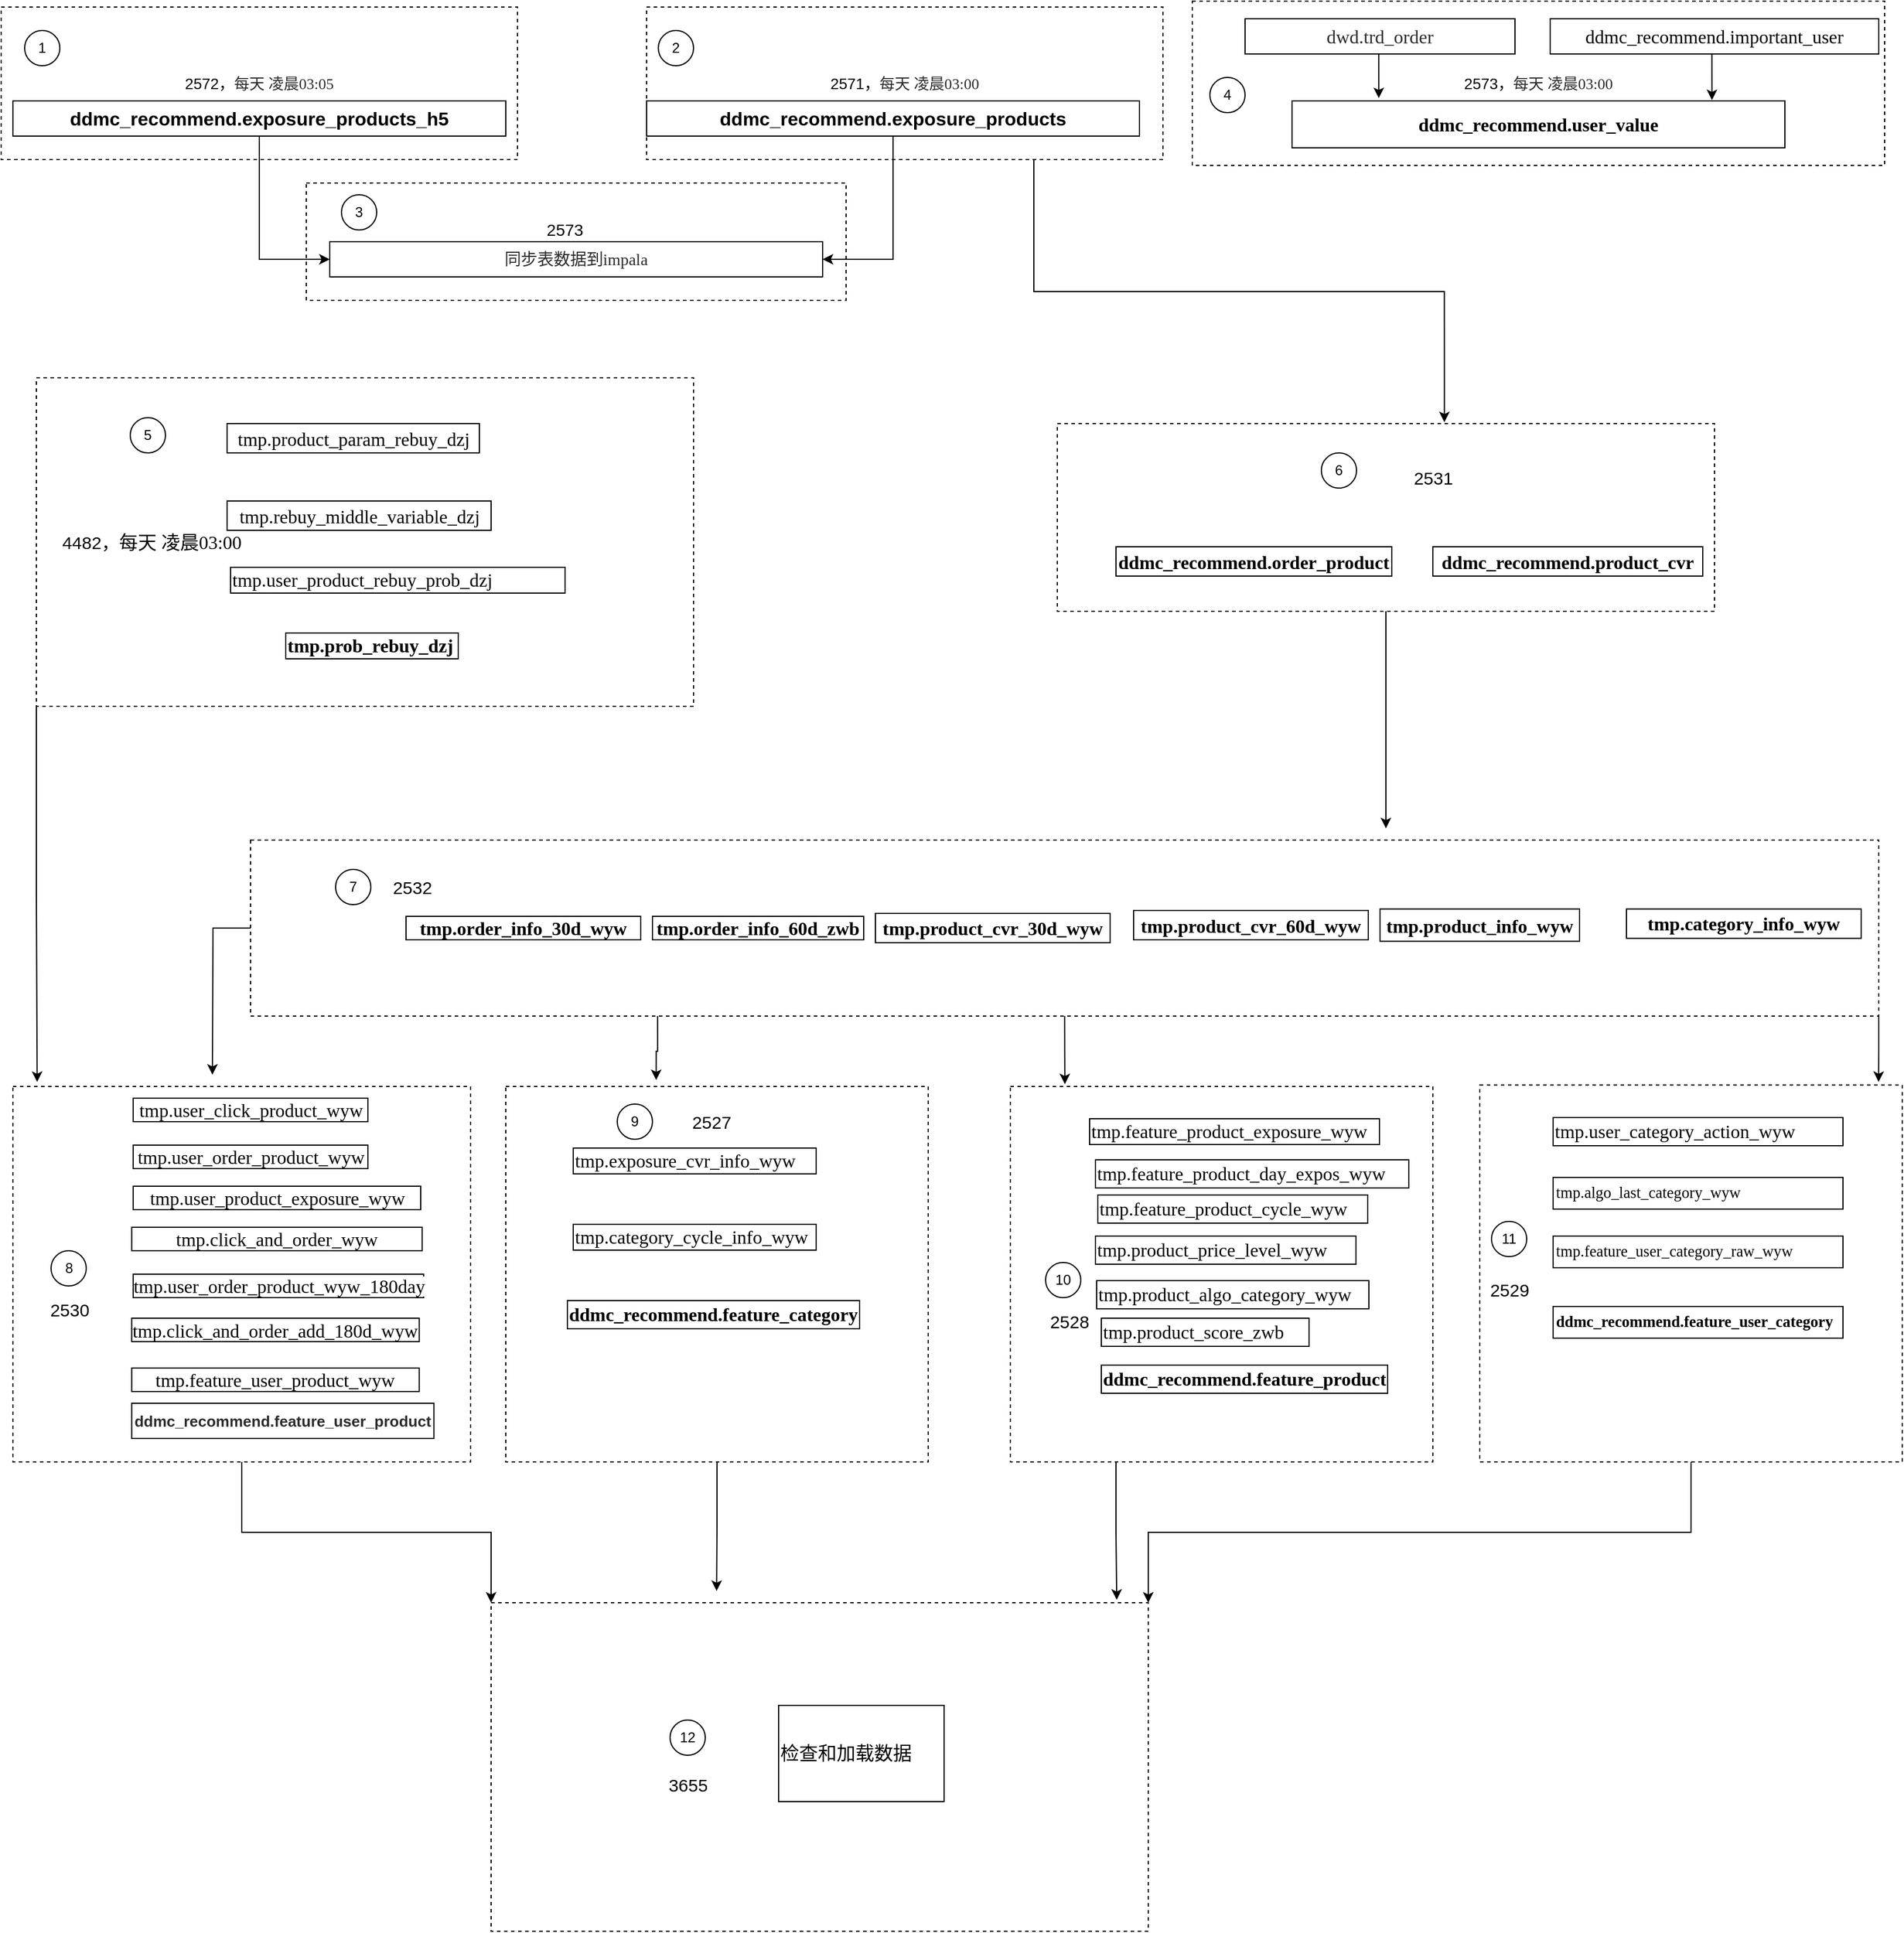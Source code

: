 <mxfile version="14.7.4" type="github">
  <diagram name="Page-1" id="b5b7bab2-c9e2-2cf4-8b2a-24fd1a2a6d21">
    <mxGraphModel dx="3393" dy="3132" grid="1" gridSize="10" guides="1" tooltips="1" connect="1" arrows="1" fold="1" page="1" pageScale="1" pageWidth="827" pageHeight="1169" background="none" math="0" shadow="0">
      <root>
        <mxCell id="0" />
        <mxCell id="1" parent="0" />
        <mxCell id="2WE1GlY1AKFLDNiEvPUj-16" style="edgeStyle=orthogonalEdgeStyle;rounded=0;orthogonalLoop=1;jettySize=auto;html=1;entryX=0;entryY=0.5;entryDx=0;entryDy=0;" edge="1" parent="1" source="2WE1GlY1AKFLDNiEvPUj-6" target="2WE1GlY1AKFLDNiEvPUj-9">
          <mxGeometry relative="1" as="geometry" />
        </mxCell>
        <mxCell id="2WE1GlY1AKFLDNiEvPUj-6" value="&lt;span style=&quot;text-align: left&quot;&gt;&lt;span style=&quot;font-size: 16px&quot;&gt;ddmc_recommend.exposure_products_h5&lt;/span&gt;&lt;br&gt;&lt;/span&gt;" style="rounded=0;whiteSpace=wrap;html=1;fontStyle=1" vertex="1" parent="1">
          <mxGeometry x="20" y="-715" width="420" height="30" as="geometry" />
        </mxCell>
        <mxCell id="2WE1GlY1AKFLDNiEvPUj-18" style="edgeStyle=orthogonalEdgeStyle;rounded=0;orthogonalLoop=1;jettySize=auto;html=1;entryX=1;entryY=0.5;entryDx=0;entryDy=0;" edge="1" parent="1" source="2WE1GlY1AKFLDNiEvPUj-8" target="2WE1GlY1AKFLDNiEvPUj-9">
          <mxGeometry relative="1" as="geometry" />
        </mxCell>
        <mxCell id="2WE1GlY1AKFLDNiEvPUj-8" value="&lt;span style=&quot;text-align: left&quot;&gt;&lt;span style=&quot;font-size: 16px&quot;&gt;ddmc_recommend.exposure_products&lt;/span&gt;&lt;br&gt;&lt;/span&gt;" style="rounded=0;whiteSpace=wrap;html=1;fontStyle=1" vertex="1" parent="1">
          <mxGeometry x="560" y="-715" width="420" height="30" as="geometry" />
        </mxCell>
        <mxCell id="2WE1GlY1AKFLDNiEvPUj-9" value="&lt;div style=&quot;text-align: center ; font-size: 14px&quot;&gt;&lt;span style=&quot;color: rgb(43 , 43 , 43) ; font-family: &amp;#34;times new roman&amp;#34; ; text-align: left ; background-color: rgb(255 , 255 , 255)&quot;&gt;同步表数据&lt;/span&gt;&lt;span style=&quot;color: rgb(43 , 43 , 43) ; font-family: &amp;#34;times new roman&amp;#34; ; text-align: left ; background-color: rgb(255 , 255 , 255)&quot;&gt;到impala&lt;/span&gt;&lt;br&gt;&lt;/div&gt;" style="rounded=0;whiteSpace=wrap;html=1;" vertex="1" parent="1">
          <mxGeometry x="290" y="-595" width="420" height="30" as="geometry" />
        </mxCell>
        <mxCell id="2WE1GlY1AKFLDNiEvPUj-19" value="&lt;span style=&quot;font-family: &amp;quot;times new roman&amp;quot; ; font-size: 16px ; text-align: left ; background-color: rgb(255 , 255 , 255)&quot;&gt;ddmc_recommend.user_value&lt;/span&gt;&lt;span style=&quot;text-align: left&quot;&gt;&lt;br&gt;&lt;/span&gt;" style="rounded=0;whiteSpace=wrap;html=1;fontStyle=1" vertex="1" parent="1">
          <mxGeometry x="1110" y="-715" width="420" height="40" as="geometry" />
        </mxCell>
        <mxCell id="2WE1GlY1AKFLDNiEvPUj-23" style="edgeStyle=orthogonalEdgeStyle;rounded=0;orthogonalLoop=1;jettySize=auto;html=1;exitX=0.5;exitY=1;exitDx=0;exitDy=0;entryX=0.852;entryY=-0.017;entryDx=0;entryDy=0;entryPerimeter=0;" edge="1" parent="1" source="2WE1GlY1AKFLDNiEvPUj-20" target="2WE1GlY1AKFLDNiEvPUj-19">
          <mxGeometry relative="1" as="geometry" />
        </mxCell>
        <mxCell id="2WE1GlY1AKFLDNiEvPUj-20" value="&lt;span style=&quot;font-family: &amp;#34;times new roman&amp;#34; ; font-size: 16px ; text-align: left ; background-color: rgb(255 , 255 , 255)&quot;&gt;ddmc_recommend.important_user&lt;/span&gt;&lt;span style=&quot;text-align: left&quot;&gt;&lt;br&gt;&lt;/span&gt;" style="rounded=0;whiteSpace=wrap;html=1;" vertex="1" parent="1">
          <mxGeometry x="1330" y="-785" width="280" height="30" as="geometry" />
        </mxCell>
        <mxCell id="2WE1GlY1AKFLDNiEvPUj-22" style="edgeStyle=orthogonalEdgeStyle;rounded=0;orthogonalLoop=1;jettySize=auto;html=1;exitX=0.5;exitY=1;exitDx=0;exitDy=0;entryX=0.176;entryY=-0.058;entryDx=0;entryDy=0;entryPerimeter=0;" edge="1" parent="1" source="2WE1GlY1AKFLDNiEvPUj-21" target="2WE1GlY1AKFLDNiEvPUj-19">
          <mxGeometry relative="1" as="geometry" />
        </mxCell>
        <mxCell id="2WE1GlY1AKFLDNiEvPUj-21" value="&lt;span style=&quot;color: rgb(43 , 43 , 43) ; font-family: &amp;#34;times new roman&amp;#34; ; font-size: 16px ; text-align: left ; background-color: rgb(255 , 255 , 255)&quot;&gt;dwd.trd_order&lt;/span&gt;&lt;span style=&quot;text-align: left&quot;&gt;&lt;br&gt;&lt;/span&gt;" style="rounded=0;whiteSpace=wrap;html=1;" vertex="1" parent="1">
          <mxGeometry x="1070" y="-785" width="230" height="30" as="geometry" />
        </mxCell>
        <mxCell id="2WE1GlY1AKFLDNiEvPUj-25" value="&lt;font style=&quot;font-size: 13px&quot;&gt;2573，&lt;span style=&quot;color: rgb(43 , 43 , 43) ; font-family: &amp;#34;times new roman&amp;#34; ; text-align: left ; background-color: rgb(255 , 255 , 255)&quot;&gt;每天&amp;nbsp;凌晨03:00&lt;/span&gt;&lt;/font&gt;" style="rounded=0;whiteSpace=wrap;html=1;fillColor=none;gradientColor=#ffffff;dashed=1;" vertex="1" parent="1">
          <mxGeometry x="1025" y="-800" width="590" height="140" as="geometry" />
        </mxCell>
        <mxCell id="2WE1GlY1AKFLDNiEvPUj-26" value="4" style="ellipse;whiteSpace=wrap;html=1;aspect=fixed;fillColor=none;gradientColor=#ffffff;" vertex="1" parent="1">
          <mxGeometry x="1040" y="-735" width="30" height="30" as="geometry" />
        </mxCell>
        <mxCell id="2WE1GlY1AKFLDNiEvPUj-27" value="&lt;font style=&quot;font-size: 13px&quot;&gt;2572，&lt;span style=&quot;color: rgb(43 , 43 , 43) ; font-family: &amp;#34;times new roman&amp;#34; ; text-align: left ; background-color: rgb(255 , 255 , 255)&quot;&gt;每天&amp;nbsp;凌晨03:05&lt;/span&gt;&lt;/font&gt;" style="rounded=0;whiteSpace=wrap;html=1;fillColor=none;gradientColor=#ffffff;dashed=1;" vertex="1" parent="1">
          <mxGeometry x="10" y="-795" width="440" height="130" as="geometry" />
        </mxCell>
        <mxCell id="2WE1GlY1AKFLDNiEvPUj-28" value="1" style="ellipse;whiteSpace=wrap;html=1;aspect=fixed;fillColor=none;gradientColor=#ffffff;" vertex="1" parent="1">
          <mxGeometry x="30" y="-775" width="30" height="30" as="geometry" />
        </mxCell>
        <mxCell id="2WE1GlY1AKFLDNiEvPUj-272" style="edgeStyle=orthogonalEdgeStyle;rounded=0;orthogonalLoop=1;jettySize=auto;html=1;exitX=0.75;exitY=1;exitDx=0;exitDy=0;entryX=0.589;entryY=-0.007;entryDx=0;entryDy=0;entryPerimeter=0;fontSize=13;fontColor=#FFFFFF;strokeWidth=1;" edge="1" parent="1" source="2WE1GlY1AKFLDNiEvPUj-30" target="2WE1GlY1AKFLDNiEvPUj-61">
          <mxGeometry relative="1" as="geometry" />
        </mxCell>
        <mxCell id="2WE1GlY1AKFLDNiEvPUj-30" value="&lt;font style=&quot;font-size: 13px&quot;&gt;2571，&lt;span style=&quot;color: rgb(43 , 43 , 43) ; font-family: &amp;#34;times new roman&amp;#34; ; text-align: left ; background-color: rgb(255 , 255 , 255)&quot;&gt;每天&amp;nbsp;凌晨03:00&lt;/span&gt;&lt;/font&gt;" style="rounded=0;whiteSpace=wrap;html=1;fillColor=none;gradientColor=#ffffff;dashed=1;" vertex="1" parent="1">
          <mxGeometry x="560" y="-795" width="440" height="130" as="geometry" />
        </mxCell>
        <mxCell id="2WE1GlY1AKFLDNiEvPUj-31" value="2" style="ellipse;whiteSpace=wrap;html=1;aspect=fixed;fillColor=none;gradientColor=#ffffff;" vertex="1" parent="1">
          <mxGeometry x="570" y="-775" width="30" height="30" as="geometry" />
        </mxCell>
        <mxCell id="2WE1GlY1AKFLDNiEvPUj-32" value="" style="rounded=0;whiteSpace=wrap;html=1;fillColor=none;gradientColor=#ffffff;dashed=1;" vertex="1" parent="1">
          <mxGeometry x="270" y="-645" width="460" height="100" as="geometry" />
        </mxCell>
        <mxCell id="2WE1GlY1AKFLDNiEvPUj-33" value="3" style="ellipse;whiteSpace=wrap;html=1;aspect=fixed;fillColor=none;gradientColor=#ffffff;" vertex="1" parent="1">
          <mxGeometry x="300" y="-635" width="30" height="30" as="geometry" />
        </mxCell>
        <mxCell id="2WE1GlY1AKFLDNiEvPUj-34" value="2573" style="text;html=1;align=center;verticalAlign=middle;resizable=0;points=[];autosize=1;strokeColor=none;strokeWidth=3;perimeterSpacing=2;fontSize=14;" vertex="1" parent="1">
          <mxGeometry x="465" y="-615" width="50" height="20" as="geometry" />
        </mxCell>
        <mxCell id="2WE1GlY1AKFLDNiEvPUj-38" value="&lt;span style=&quot;font-family: &amp;#34;times new roman&amp;#34; ; font-size: 16px ; text-align: left ; background-color: rgb(255 , 255 , 255)&quot;&gt;tmp.rebuy_middle_variable_dzj&lt;/span&gt;&lt;span style=&quot;text-align: left&quot;&gt;&lt;br&gt;&lt;/span&gt;" style="rounded=0;whiteSpace=wrap;html=1;" vertex="1" parent="1">
          <mxGeometry x="202.5" y="-374" width="225" height="25" as="geometry" />
        </mxCell>
        <mxCell id="2WE1GlY1AKFLDNiEvPUj-40" value="&lt;span style=&quot;font-family: &amp;#34;times new roman&amp;#34; ; font-size: 16px ; text-align: left ; background-color: rgb(255 , 255 , 255)&quot;&gt;tmp.product_param_rebuy_dzj&lt;/span&gt;&lt;span style=&quot;text-align: left&quot;&gt;&lt;br&gt;&lt;/span&gt;" style="rounded=0;whiteSpace=wrap;html=1;" vertex="1" parent="1">
          <mxGeometry x="202.5" y="-440" width="215" height="25" as="geometry" />
        </mxCell>
        <mxCell id="2WE1GlY1AKFLDNiEvPUj-42" value="5" style="ellipse;whiteSpace=wrap;html=1;aspect=fixed;fillColor=none;gradientColor=#ffffff;" vertex="1" parent="1">
          <mxGeometry x="120" y="-445" width="30" height="30" as="geometry" />
        </mxCell>
        <mxCell id="2WE1GlY1AKFLDNiEvPUj-49" value="&lt;meta charset=&quot;utf-8&quot;&gt;&lt;table style=&quot;border-collapse: collapse&quot;&gt;&lt;colgroup&gt;&lt;col width=&quot;285&quot; style=&quot;width: 285px&quot;&gt;&lt;/colgroup&gt;&lt;tbody&gt;&lt;tr style=&quot;height: 19px&quot;&gt;&lt;td style=&quot;font-size: 12pt ; font-family: &amp;quot;times new roman&amp;quot; ; border-left: 0.5pt solid #000000 ; border-top: 0.5pt solid #000000 ; border-right: 0.5pt solid #000000 ; border-bottom: 0.5pt solid #000000 ; text-align: left&quot;&gt;tmp.user_product_rebuy_prob_dzj&lt;/td&gt;&lt;/tr&gt;&lt;/tbody&gt;&lt;/table&gt;" style="text;whiteSpace=wrap;html=1;fontSize=14;" vertex="1" parent="1">
          <mxGeometry x="202.5" y="-325" width="310" height="40" as="geometry" />
        </mxCell>
        <mxCell id="2WE1GlY1AKFLDNiEvPUj-273" style="edgeStyle=orthogonalEdgeStyle;rounded=0;orthogonalLoop=1;jettySize=auto;html=1;fontSize=13;fontColor=#FFFFFF;strokeWidth=1;" edge="1" parent="1" source="2WE1GlY1AKFLDNiEvPUj-61">
          <mxGeometry relative="1" as="geometry">
            <mxPoint x="1190" y="-95" as="targetPoint" />
          </mxGeometry>
        </mxCell>
        <mxCell id="2WE1GlY1AKFLDNiEvPUj-61" value="" style="rounded=0;whiteSpace=wrap;html=1;fillColor=none;gradientColor=#ffffff;dashed=1;" vertex="1" parent="1">
          <mxGeometry x="910" y="-440" width="560" height="160" as="geometry" />
        </mxCell>
        <mxCell id="2WE1GlY1AKFLDNiEvPUj-62" value="6" style="ellipse;whiteSpace=wrap;html=1;aspect=fixed;fillColor=none;gradientColor=#ffffff;" vertex="1" parent="1">
          <mxGeometry x="1135" y="-415" width="30" height="30" as="geometry" />
        </mxCell>
        <mxCell id="2WE1GlY1AKFLDNiEvPUj-66" value="&lt;span style=&quot;font-family: &amp;quot;times new roman&amp;quot; ; font-size: 16px ; text-align: left ; background-color: rgb(255 , 255 , 255)&quot;&gt;ddmc_recommend.order_product&lt;/span&gt;&lt;span style=&quot;text-align: left&quot;&gt;&lt;br&gt;&lt;/span&gt;" style="rounded=0;whiteSpace=wrap;html=1;fontStyle=1" vertex="1" parent="1">
          <mxGeometry x="960" y="-335" width="235" height="25" as="geometry" />
        </mxCell>
        <mxCell id="2WE1GlY1AKFLDNiEvPUj-52" value="&lt;table style=&quot;border-collapse: collapse&quot;&gt;&lt;colgroup&gt;&lt;col width=&quot;285&quot; style=&quot;width: 285px&quot;&gt;&lt;/colgroup&gt;&lt;tbody&gt;&lt;tr style=&quot;height: 19px&quot;&gt;&lt;td style=&quot;font-size: 12pt ; font-family: &amp;quot;times new roman&amp;quot; ; border-left: 0.5pt solid #000000 ; border-top: 0.5pt solid #000000 ; border-right: 0.5pt solid #000000 ; border-bottom: 0.5pt solid #000000 ; text-align: left&quot;&gt;&lt;span style=&quot;color: rgba(0 , 0 , 0 , 0) ; font-family: monospace ; font-size: 0px&quot;&gt;%3CmxGraphModel%3E%3Croot%3E%3CmxCell%20id%3D%220%22%2F%3E%3CmxCell%20id%3D%221%22%20parent%3D%220%22%2F%3E%3CmxCell%20id%3D%222%22%20value%3D%22%26lt%3Bmeta%20charset%3D%26quot%3Butf-8%26quot%3B%26gt%3B%26lt%3Btable%20style%3D%26quot%3Bborder-collapse%3A%20collapse%26quot%3B%26gt%3B%26lt%3Bcolgroup%26gt%3B%26lt%3Bcol%20width%3D%26quot%3B285%26quot%3B%20style%3D%26quot%3Bwidth%3A%20285px%26quot%3B%26gt%3B%26lt%3B%2Fcolgroup%26gt%3B%26lt%3Btbody%26gt%3B%26lt%3Btr%20style%3D%26quot%3Bheight%3A%2019px%26quot%3B%26gt%3B%26lt%3Btd%20style%3D%26quot%3Bfont-size%3A%2012pt%20%3B%20font-family%3A%20%26amp%3Bquot%3Btimes%20new%20roman%26amp%3Bquot%3B%20%3B%20border-left%3A%200.5pt%20solid%20%23000000%20%3B%20border-top%3A%200.5pt%20solid%20%23000000%20%3B%20border-right%3A%200.5pt%20solid%20%23000000%20%3B%20border-bottom%3A%200.5pt%20solid%20%23000000%20%3B%20text-align%3A%20left%26quot%3B%26gt%3Btmp.user_product_rebuy_prob_dzj%26lt%3B%2Ftd%26gt%3B%26lt%3B%2Ftr%26gt%3B%26lt%3B%2Ftbody%26gt%3B%26lt%3B%2Ftable%26gt%3B%22%20style%3D%22text%3BwhiteSpace%3Dwrap%3Bhtml%3D1%3BfontSize%3D14%3B%22%20vertex%3D%221%22%20parent%3D%221%22%3E%3CmxGeometry%20x%3D%22710%22%20y%3D%22-560%22%20width%3D%22310%22%20height%3D%2240%22%20as%3D%22geometry%22%2F%3E%3C%2FmxCell%3E%3C%2Froot%3E%3C%2FmxGraphModel%3E&lt;/span&gt;tmp.prob_rebuy_dzj&lt;br&gt;&lt;/td&gt;&lt;/tr&gt;&lt;/tbody&gt;&lt;/table&gt;" style="text;whiteSpace=wrap;html=1;fontSize=14;fontStyle=1" vertex="1" parent="1">
          <mxGeometry x="250" y="-269" width="150" height="40" as="geometry" />
        </mxCell>
        <mxCell id="2WE1GlY1AKFLDNiEvPUj-70" value="4482，&lt;span style=&quot;font-family: &amp;#34;times new roman&amp;#34; ; font-size: 16px ; text-align: left ; background-color: rgb(255 , 255 , 255)&quot;&gt;每天&amp;nbsp;凌晨03:00&lt;/span&gt;" style="text;html=1;align=center;verticalAlign=middle;resizable=0;points=[];autosize=1;strokeColor=none;fontSize=15;" vertex="1" parent="1">
          <mxGeometry x="52.5" y="-349" width="170" height="20" as="geometry" />
        </mxCell>
        <mxCell id="2WE1GlY1AKFLDNiEvPUj-72" value="&lt;span style=&quot;font-family: &amp;quot;times new roman&amp;quot; ; font-size: 16px ; text-align: left ; background-color: rgb(255 , 255 , 255)&quot;&gt;ddmc_recommend.product_cvr&lt;/span&gt;&lt;span style=&quot;text-align: left&quot;&gt;&lt;br&gt;&lt;/span&gt;" style="rounded=0;whiteSpace=wrap;html=1;fontStyle=1" vertex="1" parent="1">
          <mxGeometry x="1230" y="-335" width="230" height="25" as="geometry" />
        </mxCell>
        <mxCell id="2WE1GlY1AKFLDNiEvPUj-105" value="2531" style="text;html=1;align=center;verticalAlign=middle;resizable=0;points=[];autosize=1;strokeColor=none;fontSize=15;" vertex="1" parent="1">
          <mxGeometry x="1205" y="-404" width="50" height="20" as="geometry" />
        </mxCell>
        <mxCell id="2WE1GlY1AKFLDNiEvPUj-108" value="7" style="ellipse;whiteSpace=wrap;html=1;aspect=fixed;fillColor=none;gradientColor=#ffffff;" vertex="1" parent="1">
          <mxGeometry x="295" y="-60" width="30" height="30" as="geometry" />
        </mxCell>
        <mxCell id="2WE1GlY1AKFLDNiEvPUj-113" value="&lt;span style=&quot;font-family: &amp;quot;times new roman&amp;quot;; font-size: 16px; text-align: left; background-color: rgb(255, 255, 255);&quot;&gt;tmp.order_info_30d_wyw&lt;/span&gt;&lt;span style=&quot;text-align: left&quot;&gt;&lt;br&gt;&lt;/span&gt;" style="rounded=0;whiteSpace=wrap;html=1;fontStyle=1" vertex="1" parent="1">
          <mxGeometry x="355" y="-20" width="200" height="20" as="geometry" />
        </mxCell>
        <mxCell id="2WE1GlY1AKFLDNiEvPUj-120" value="2532" style="text;html=1;align=center;verticalAlign=middle;resizable=0;points=[];autosize=1;strokeColor=none;fontSize=15;" vertex="1" parent="1">
          <mxGeometry x="335" y="-55" width="50" height="20" as="geometry" />
        </mxCell>
        <mxCell id="2WE1GlY1AKFLDNiEvPUj-122" value="&lt;span style=&quot;font-family: &amp;quot;times new roman&amp;quot;; font-size: 16px; text-align: left; background-color: rgb(255, 255, 255);&quot;&gt;tmp.order_info_60d_zwb&lt;/span&gt;&lt;span style=&quot;text-align: left&quot;&gt;&lt;br&gt;&lt;/span&gt;" style="rounded=0;whiteSpace=wrap;html=1;fontStyle=1" vertex="1" parent="1">
          <mxGeometry x="565" y="-20" width="180" height="20" as="geometry" />
        </mxCell>
        <mxCell id="2WE1GlY1AKFLDNiEvPUj-125" value="&lt;span style=&quot;font-family: &amp;quot;times new roman&amp;quot;; font-size: 16px; text-align: left; background-color: rgb(255, 255, 255);&quot;&gt;tmp.product_cvr_30d_wyw&lt;/span&gt;&lt;span style=&quot;text-align: left&quot;&gt;&lt;br&gt;&lt;/span&gt;" style="rounded=0;whiteSpace=wrap;html=1;fontStyle=1" vertex="1" parent="1">
          <mxGeometry x="755" y="-22.5" width="200" height="25" as="geometry" />
        </mxCell>
        <mxCell id="2WE1GlY1AKFLDNiEvPUj-129" value="&lt;span style=&quot;font-family: &amp;quot;times new roman&amp;quot;; font-size: 16px; text-align: left; background-color: rgb(255, 255, 255);&quot;&gt;tmp.product_cvr_60d_wyw&lt;/span&gt;&lt;span style=&quot;text-align: left&quot;&gt;&lt;br&gt;&lt;/span&gt;" style="rounded=0;whiteSpace=wrap;html=1;fontStyle=1" vertex="1" parent="1">
          <mxGeometry x="975" y="-25" width="200" height="25" as="geometry" />
        </mxCell>
        <mxCell id="2WE1GlY1AKFLDNiEvPUj-132" value="&lt;span style=&quot;font-family: &amp;quot;times new roman&amp;quot;; font-size: 16px; text-align: left; background-color: rgb(255, 255, 255);&quot;&gt;tmp.product_info_wyw&lt;/span&gt;&lt;span style=&quot;text-align: left&quot;&gt;&lt;br&gt;&lt;/span&gt;" style="rounded=0;whiteSpace=wrap;html=1;fontStyle=1" vertex="1" parent="1">
          <mxGeometry x="1185" y="-26.25" width="170" height="27.5" as="geometry" />
        </mxCell>
        <mxCell id="2WE1GlY1AKFLDNiEvPUj-133" value="&lt;span style=&quot;font-family: &amp;quot;times new roman&amp;quot;; font-size: 16px; text-align: left; background-color: rgb(255, 255, 255);&quot;&gt;tmp.category_info_wyw&lt;/span&gt;&lt;span style=&quot;text-align: left&quot;&gt;&lt;br&gt;&lt;/span&gt;" style="rounded=0;whiteSpace=wrap;html=1;fontStyle=1" vertex="1" parent="1">
          <mxGeometry x="1395" y="-26.25" width="200" height="25" as="geometry" />
        </mxCell>
        <mxCell id="2WE1GlY1AKFLDNiEvPUj-274" style="edgeStyle=orthogonalEdgeStyle;rounded=0;orthogonalLoop=1;jettySize=auto;html=1;fontSize=13;fontColor=#FFFFFF;strokeWidth=1;" edge="1" parent="1" source="2WE1GlY1AKFLDNiEvPUj-141">
          <mxGeometry relative="1" as="geometry">
            <mxPoint x="190" y="115" as="targetPoint" />
          </mxGeometry>
        </mxCell>
        <mxCell id="2WE1GlY1AKFLDNiEvPUj-305" style="edgeStyle=orthogonalEdgeStyle;rounded=0;orthogonalLoop=1;jettySize=auto;html=1;exitX=1;exitY=1;exitDx=0;exitDy=0;entryX=0.944;entryY=-0.008;entryDx=0;entryDy=0;entryPerimeter=0;fontSize=13;fontColor=#FFFFFF;strokeWidth=1;" edge="1" parent="1" source="2WE1GlY1AKFLDNiEvPUj-141" target="2WE1GlY1AKFLDNiEvPUj-243">
          <mxGeometry relative="1" as="geometry" />
        </mxCell>
        <mxCell id="2WE1GlY1AKFLDNiEvPUj-306" style="edgeStyle=orthogonalEdgeStyle;rounded=0;orthogonalLoop=1;jettySize=auto;html=1;exitX=0.5;exitY=1;exitDx=0;exitDy=0;entryX=0.129;entryY=-0.006;entryDx=0;entryDy=0;entryPerimeter=0;fontSize=13;fontColor=#FFFFFF;strokeWidth=1;" edge="1" parent="1" source="2WE1GlY1AKFLDNiEvPUj-141" target="2WE1GlY1AKFLDNiEvPUj-199">
          <mxGeometry relative="1" as="geometry" />
        </mxCell>
        <mxCell id="2WE1GlY1AKFLDNiEvPUj-308" style="edgeStyle=orthogonalEdgeStyle;rounded=0;orthogonalLoop=1;jettySize=auto;html=1;exitX=0.25;exitY=1;exitDx=0;exitDy=0;entryX=0.356;entryY=-0.017;entryDx=0;entryDy=0;entryPerimeter=0;fontSize=13;fontColor=#FFFFFF;strokeWidth=1;" edge="1" parent="1" source="2WE1GlY1AKFLDNiEvPUj-141" target="2WE1GlY1AKFLDNiEvPUj-253">
          <mxGeometry relative="1" as="geometry" />
        </mxCell>
        <mxCell id="2WE1GlY1AKFLDNiEvPUj-141" value="" style="rounded=0;whiteSpace=wrap;html=1;fillColor=none;gradientColor=#ffffff;dashed=1;" vertex="1" parent="1">
          <mxGeometry x="222.5" y="-85" width="1387.5" height="150" as="geometry" />
        </mxCell>
        <mxCell id="2WE1GlY1AKFLDNiEvPUj-143" value="8" style="ellipse;whiteSpace=wrap;html=1;aspect=fixed;fillColor=none;gradientColor=#ffffff;" vertex="1" parent="1">
          <mxGeometry x="52.5" y="265" width="30" height="30" as="geometry" />
        </mxCell>
        <mxCell id="2WE1GlY1AKFLDNiEvPUj-144" value="&lt;span style=&quot;font-family: &amp;#34;times new roman&amp;#34; ; font-size: 16px ; font-weight: 400 ; text-align: left ; background-color: rgb(255 , 255 , 255)&quot;&gt;tmp.user_click_product_wyw&lt;/span&gt;&lt;span style=&quot;text-align: left&quot;&gt;&lt;br&gt;&lt;/span&gt;" style="rounded=0;whiteSpace=wrap;html=1;fontStyle=1" vertex="1" parent="1">
          <mxGeometry x="122.5" y="135" width="200" height="20" as="geometry" />
        </mxCell>
        <mxCell id="2WE1GlY1AKFLDNiEvPUj-145" value="2530" style="text;html=1;align=center;verticalAlign=middle;resizable=0;points=[];autosize=1;strokeColor=none;fontSize=15;" vertex="1" parent="1">
          <mxGeometry x="42.5" y="305" width="50" height="20" as="geometry" />
        </mxCell>
        <mxCell id="2WE1GlY1AKFLDNiEvPUj-152" value="&lt;span style=&quot;font-family: &amp;#34;times new roman&amp;#34; ; font-size: 16px ; font-weight: 400 ; text-align: left ; background-color: rgb(255 , 255 , 255)&quot;&gt;tmp.user_order_product_wyw&lt;/span&gt;&lt;span style=&quot;text-align: left&quot;&gt;&lt;br&gt;&lt;/span&gt;" style="rounded=0;whiteSpace=wrap;html=1;fontStyle=1" vertex="1" parent="1">
          <mxGeometry x="122.5" y="175" width="200" height="20" as="geometry" />
        </mxCell>
        <mxCell id="2WE1GlY1AKFLDNiEvPUj-154" value="&lt;span style=&quot;font-family: &amp;#34;times new roman&amp;#34; ; font-size: 16px ; font-weight: 400 ; text-align: left ; background-color: rgb(255 , 255 , 255)&quot;&gt;tmp.user_product_exposure_wyw&lt;/span&gt;&lt;span style=&quot;text-align: left&quot;&gt;&lt;br&gt;&lt;/span&gt;" style="rounded=0;whiteSpace=wrap;html=1;fontStyle=1" vertex="1" parent="1">
          <mxGeometry x="122.5" y="210" width="245" height="20" as="geometry" />
        </mxCell>
        <mxCell id="2WE1GlY1AKFLDNiEvPUj-156" value="&lt;span style=&quot;font-family: &amp;#34;times new roman&amp;#34; ; font-size: 16px ; font-weight: 400 ; text-align: left ; background-color: rgb(255 , 255 , 255)&quot;&gt;tmp.click_and_order_wyw&lt;/span&gt;&lt;span style=&quot;text-align: left&quot;&gt;&lt;br&gt;&lt;/span&gt;" style="rounded=0;whiteSpace=wrap;html=1;fontStyle=1" vertex="1" parent="1">
          <mxGeometry x="121.25" y="245" width="247.5" height="20" as="geometry" />
        </mxCell>
        <mxCell id="2WE1GlY1AKFLDNiEvPUj-158" value="&lt;span style=&quot;font-family: &amp;#34;times new roman&amp;#34; ; font-size: 16px ; font-weight: 400 ; text-align: left ; background-color: rgb(255 , 255 , 255)&quot;&gt;tmp.click_and_order_add_180d_wyw&lt;/span&gt;&lt;span style=&quot;text-align: left&quot;&gt;&lt;br&gt;&lt;/span&gt;" style="rounded=0;whiteSpace=wrap;html=1;fontStyle=1" vertex="1" parent="1">
          <mxGeometry x="121.25" y="322.5" width="245" height="20" as="geometry" />
        </mxCell>
        <mxCell id="2WE1GlY1AKFLDNiEvPUj-159" value="&lt;span style=&quot;font-family: &amp;#34;times new roman&amp;#34; ; font-size: 16px ; font-weight: 400 ; text-align: left ; background-color: rgb(255 , 255 , 255)&quot;&gt;tmp.feature_user_product_wyw&lt;/span&gt;&lt;span style=&quot;text-align: left&quot;&gt;&lt;br&gt;&lt;/span&gt;" style="rounded=0;whiteSpace=wrap;html=1;fontStyle=1" vertex="1" parent="1">
          <mxGeometry x="121.25" y="365" width="245" height="20" as="geometry" />
        </mxCell>
        <mxCell id="2WE1GlY1AKFLDNiEvPUj-160" value="&lt;span style=&quot;color: rgb(43, 43, 43); background-color: rgb(255, 255, 255); font-size: 13px;&quot;&gt;ddmc_recommend.feature_user_product&lt;/span&gt;&lt;span style=&quot;text-align: left; font-size: 13px;&quot;&gt;&lt;br style=&quot;font-size: 13px;&quot;&gt;&lt;/span&gt;" style="rounded=0;whiteSpace=wrap;html=1;fontStyle=1;fontSize=13;" vertex="1" parent="1">
          <mxGeometry x="121.25" y="395" width="257.5" height="30" as="geometry" />
        </mxCell>
        <mxCell id="2WE1GlY1AKFLDNiEvPUj-164" value="&lt;span style=&quot;font-family: &amp;#34;times new roman&amp;#34; ; font-size: 16px ; font-weight: 400 ; text-align: left ; background-color: rgb(255 , 255 , 255)&quot;&gt;tmp.user_order_product_wyw_180day&lt;/span&gt;&lt;span style=&quot;text-align: left&quot;&gt;&lt;br&gt;&lt;/span&gt;" style="rounded=0;whiteSpace=wrap;html=1;fontStyle=1" vertex="1" parent="1">
          <mxGeometry x="122.5" y="285" width="247.5" height="20" as="geometry" />
        </mxCell>
        <mxCell id="2WE1GlY1AKFLDNiEvPUj-304" style="edgeStyle=orthogonalEdgeStyle;rounded=0;orthogonalLoop=1;jettySize=auto;html=1;exitX=0.25;exitY=1;exitDx=0;exitDy=0;entryX=0.952;entryY=-0.009;entryDx=0;entryDy=0;entryPerimeter=0;fontSize=13;fontColor=#FFFFFF;strokeWidth=1;" edge="1" parent="1" source="2WE1GlY1AKFLDNiEvPUj-199" target="2WE1GlY1AKFLDNiEvPUj-294">
          <mxGeometry relative="1" as="geometry" />
        </mxCell>
        <mxCell id="2WE1GlY1AKFLDNiEvPUj-199" value="" style="rounded=0;whiteSpace=wrap;html=1;fillColor=none;gradientColor=#ffffff;dashed=1;" vertex="1" parent="1">
          <mxGeometry x="870" y="125" width="360" height="320" as="geometry" />
        </mxCell>
        <mxCell id="2WE1GlY1AKFLDNiEvPUj-200" value="&lt;meta charset=&quot;utf-8&quot;&gt;&lt;table style=&quot;border-collapse: collapse&quot;&gt;&lt;colgroup&gt;&lt;col width=&quot;285&quot; style=&quot;width: 285px&quot;&gt;&lt;/colgroup&gt;&lt;tbody&gt;&lt;tr style=&quot;height: 19px&quot;&gt;&lt;td style=&quot;font-size: 12pt ; font-family: &amp;quot;times new roman&amp;quot; ; color: #000000 ; border-left: 0.5pt solid #000000 ; border-top: 0.5pt solid #000000 ; border-right: 0.5pt solid #000000 ; border-bottom: 0.5pt solid #000000 ; text-align: left&quot;&gt;&lt;font style=&quot;font-size: 12pt ; font-family: &amp;quot;times new roman&amp;quot; ; color: #000000&quot;&gt;tmp.exposure_cvr_info_wyw&lt;/font&gt;&lt;/td&gt;&lt;/tr&gt;&lt;/tbody&gt;&lt;/table&gt;" style="text;whiteSpace=wrap;html=1;fontSize=13;" vertex="1" parent="1">
          <mxGeometry x="495" y="170" width="210" height="30" as="geometry" />
        </mxCell>
        <mxCell id="2WE1GlY1AKFLDNiEvPUj-201" value="&lt;meta charset=&quot;utf-8&quot;&gt;&lt;table style=&quot;border-collapse: collapse&quot;&gt;&lt;colgroup&gt;&lt;col width=&quot;285&quot; style=&quot;width: 285px&quot;&gt;&lt;/colgroup&gt;&lt;tbody&gt;&lt;tr style=&quot;height: 19px&quot;&gt;&lt;td style=&quot;font-size: 12pt ; font-family: &amp;quot;times new roman&amp;quot; ; color: #000000 ; border-left: 0.5pt solid #000000 ; border-top: 0.5pt solid #000000 ; border-right: 0.5pt solid #000000 ; border-bottom: 0.5pt solid #000000 ; text-align: left&quot;&gt;&lt;font style=&quot;font-size: 12pt ; font-family: &amp;quot;times new roman&amp;quot; ; color: #000000&quot;&gt;tmp.category_cycle_info_wyw&lt;/font&gt;&lt;/td&gt;&lt;/tr&gt;&lt;/tbody&gt;&lt;/table&gt;" style="text;whiteSpace=wrap;html=1;fontSize=13;" vertex="1" parent="1">
          <mxGeometry x="495" y="235" width="210" height="40" as="geometry" />
        </mxCell>
        <mxCell id="2WE1GlY1AKFLDNiEvPUj-299" style="edgeStyle=orthogonalEdgeStyle;rounded=0;orthogonalLoop=1;jettySize=auto;html=1;exitX=0.5;exitY=1;exitDx=0;exitDy=0;entryX=0;entryY=0;entryDx=0;entryDy=0;fontSize=13;fontColor=#FFFFFF;strokeWidth=1;" edge="1" parent="1" source="2WE1GlY1AKFLDNiEvPUj-210" target="2WE1GlY1AKFLDNiEvPUj-294">
          <mxGeometry relative="1" as="geometry" />
        </mxCell>
        <mxCell id="2WE1GlY1AKFLDNiEvPUj-210" value="" style="rounded=0;whiteSpace=wrap;html=1;fillColor=none;gradientColor=#ffffff;dashed=1;" vertex="1" parent="1">
          <mxGeometry x="20" y="125" width="390" height="320" as="geometry" />
        </mxCell>
        <mxCell id="2WE1GlY1AKFLDNiEvPUj-215" value="2527" style="text;html=1;align=center;verticalAlign=middle;resizable=0;points=[];autosize=1;strokeColor=none;fontSize=15;" vertex="1" parent="1">
          <mxGeometry x="590" y="145" width="50" height="20" as="geometry" />
        </mxCell>
        <mxCell id="2WE1GlY1AKFLDNiEvPUj-216" value="9" style="ellipse;whiteSpace=wrap;html=1;aspect=fixed;fillColor=none;gradientColor=#ffffff;" vertex="1" parent="1">
          <mxGeometry x="535" y="140" width="30" height="30" as="geometry" />
        </mxCell>
        <mxCell id="2WE1GlY1AKFLDNiEvPUj-223" value="2528" style="text;html=1;align=center;verticalAlign=middle;resizable=0;points=[];autosize=1;strokeColor=none;fontSize=15;" vertex="1" parent="1">
          <mxGeometry x="895" y="315" width="50" height="20" as="geometry" />
        </mxCell>
        <mxCell id="2WE1GlY1AKFLDNiEvPUj-224" value="10" style="ellipse;whiteSpace=wrap;html=1;aspect=fixed;fillColor=none;gradientColor=#ffffff;" vertex="1" parent="1">
          <mxGeometry x="900" y="275" width="30" height="30" as="geometry" />
        </mxCell>
        <mxCell id="2WE1GlY1AKFLDNiEvPUj-226" value="&lt;meta charset=&quot;utf-8&quot;&gt;&lt;table style=&quot;border-collapse: collapse&quot;&gt;&lt;colgroup&gt;&lt;col width=&quot;285&quot; style=&quot;width: 285px&quot;&gt;&lt;/colgroup&gt;&lt;tbody&gt;&lt;tr style=&quot;height: 19px&quot;&gt;&lt;td style=&quot;font-size: 12pt ; font-family: &amp;quot;times new roman&amp;quot; ; color: #000000 ; border-left: 0.5pt solid #000000 ; border-top: 0.5pt solid #000000 ; border-right: 0.5pt solid #000000 ; border-bottom: 0.5pt solid #000000 ; text-align: left&quot;&gt;&lt;font style=&quot;font-size: 12pt ; font-family: &amp;quot;times new roman&amp;quot; ; color: #000000&quot;&gt;tmp.feature_product_exposure_wyw&lt;/font&gt;&lt;/td&gt;&lt;/tr&gt;&lt;/tbody&gt;&lt;/table&gt;" style="text;whiteSpace=wrap;html=1;fontSize=13;" vertex="1" parent="1">
          <mxGeometry x="935" y="145" width="250" height="30" as="geometry" />
        </mxCell>
        <mxCell id="2WE1GlY1AKFLDNiEvPUj-227" value="&lt;meta charset=&quot;utf-8&quot;&gt;&lt;table style=&quot;border-collapse: collapse&quot;&gt;&lt;colgroup&gt;&lt;col width=&quot;285&quot; style=&quot;width: 285px&quot;&gt;&lt;/colgroup&gt;&lt;tbody&gt;&lt;tr style=&quot;height: 24px&quot;&gt;&lt;td style=&quot;font-size: 12pt ; font-family: &amp;quot;times new roman&amp;quot; ; border-left: 0.5pt solid #000000 ; border-top: 0.5pt solid #000000 ; border-right: 0.5pt solid #000000 ; border-bottom: 0.5pt solid #000000 ; text-align: left&quot;&gt;tmp.feature_product_day_expos_wyw&lt;/td&gt;&lt;/tr&gt;&lt;/tbody&gt;&lt;/table&gt;" style="text;whiteSpace=wrap;html=1;fontSize=13;" vertex="1" parent="1">
          <mxGeometry x="940" y="180" width="270" height="30" as="geometry" />
        </mxCell>
        <mxCell id="2WE1GlY1AKFLDNiEvPUj-228" value="&lt;meta charset=&quot;utf-8&quot;&gt;&lt;table style=&quot;border-collapse: collapse&quot;&gt;&lt;colgroup&gt;&lt;col width=&quot;285&quot; style=&quot;width: 285px&quot;&gt;&lt;/colgroup&gt;&lt;tbody&gt;&lt;tr style=&quot;height: 24px&quot;&gt;&lt;td style=&quot;font-size: 12pt ; font-family: &amp;quot;times new roman&amp;quot; ; border-left: 0.5pt solid #000000 ; border-top: 0.5pt solid #000000 ; border-right: 0.5pt solid #000000 ; border-bottom: 0.5pt solid #000000 ; text-align: left&quot;&gt;tmp.feature_product_cycle_wyw&lt;/td&gt;&lt;/tr&gt;&lt;/tbody&gt;&lt;/table&gt;" style="text;whiteSpace=wrap;html=1;fontSize=13;" vertex="1" parent="1">
          <mxGeometry x="942" y="210" width="232.5" height="30" as="geometry" />
        </mxCell>
        <mxCell id="2WE1GlY1AKFLDNiEvPUj-229" value="&lt;meta charset=&quot;utf-8&quot;&gt;&lt;table style=&quot;border-collapse: collapse&quot;&gt;&lt;colgroup&gt;&lt;col width=&quot;285&quot; style=&quot;width: 285px&quot;&gt;&lt;/colgroup&gt;&lt;tbody&gt;&lt;tr style=&quot;height: 24px&quot;&gt;&lt;td style=&quot;font-size: 12pt ; font-family: &amp;quot;times new roman&amp;quot; ; border-left: 0.5pt solid #000000 ; border-top: 0.5pt solid #000000 ; border-right: 0.5pt solid #000000 ; border-bottom: 0.5pt solid #000000 ; text-align: left&quot;&gt;tmp.product_price_level_wyw&lt;/td&gt;&lt;/tr&gt;&lt;/tbody&gt;&lt;/table&gt;" style="text;whiteSpace=wrap;html=1;fontSize=13;" vertex="1" parent="1">
          <mxGeometry x="940" y="245" width="225" height="37.5" as="geometry" />
        </mxCell>
        <mxCell id="2WE1GlY1AKFLDNiEvPUj-230" value="&lt;meta charset=&quot;utf-8&quot;&gt;&lt;table style=&quot;border-collapse: collapse&quot;&gt;&lt;colgroup&gt;&lt;col width=&quot;285&quot; style=&quot;width: 285px&quot;&gt;&lt;/colgroup&gt;&lt;tbody&gt;&lt;tr style=&quot;height: 24px&quot;&gt;&lt;td style=&quot;font-size: 12pt ; font-family: &amp;quot;times new roman&amp;quot; ; border-left: 0.5pt solid #000000 ; border-top: 0.5pt solid #000000 ; border-right: 0.5pt solid #000000 ; border-bottom: 0.5pt solid #000000 ; text-align: left&quot;&gt;tmp.product_algo_category_wyw&lt;/td&gt;&lt;/tr&gt;&lt;/tbody&gt;&lt;/table&gt;" style="text;whiteSpace=wrap;html=1;fontSize=13;" vertex="1" parent="1">
          <mxGeometry x="940.75" y="282.5" width="235" height="30" as="geometry" />
        </mxCell>
        <mxCell id="2WE1GlY1AKFLDNiEvPUj-231" value="&lt;meta charset=&quot;utf-8&quot;&gt;&lt;table style=&quot;border-collapse: collapse&quot;&gt;&lt;colgroup&gt;&lt;col width=&quot;285&quot; style=&quot;width: 285px&quot;&gt;&lt;/colgroup&gt;&lt;tbody&gt;&lt;tr style=&quot;height: 24px&quot;&gt;&lt;td style=&quot;font-size: 12pt ; font-family: &amp;quot;times new roman&amp;quot; ; border-left: 0.5pt solid #000000 ; border-top: 0.5pt solid #000000 ; border-right: 0.5pt solid #000000 ; border-bottom: 0.5pt solid #000000 ; text-align: left&quot;&gt;tmp.product_score_zwb&lt;/td&gt;&lt;/tr&gt;&lt;/tbody&gt;&lt;/table&gt;" style="text;whiteSpace=wrap;html=1;fontSize=13;" vertex="1" parent="1">
          <mxGeometry x="945" y="315" width="180" height="30" as="geometry" />
        </mxCell>
        <mxCell id="2WE1GlY1AKFLDNiEvPUj-237" value="&lt;table style=&quot;border-collapse: collapse&quot;&gt;&lt;colgroup&gt;&lt;col width=&quot;285&quot; style=&quot;width: 285px&quot;&gt;&lt;/colgroup&gt;&lt;tbody&gt;&lt;tr style=&quot;height: 24px&quot;&gt;&lt;td style=&quot;font-size: 12pt ; font-family: &amp;#34;times new roman&amp;#34; ; border-left: 0.5pt solid #000000 ; border-top: 0.5pt solid #000000 ; border-right: 0.5pt solid #000000 ; border-bottom: 0.5pt solid #000000 ; text-align: left&quot;&gt;&lt;span style=&quot;font-weight: 700 ; background-color: rgb(255 , 255 , 255)&quot;&gt;ddmc_recommend.feature_product&lt;/span&gt;&lt;br&gt;&lt;/td&gt;&lt;/tr&gt;&lt;/tbody&gt;&lt;/table&gt;" style="text;whiteSpace=wrap;html=1;fontSize=13;" vertex="1" parent="1">
          <mxGeometry x="945" y="355" width="180" height="30" as="geometry" />
        </mxCell>
        <mxCell id="2WE1GlY1AKFLDNiEvPUj-303" style="edgeStyle=orthogonalEdgeStyle;rounded=0;orthogonalLoop=1;jettySize=auto;html=1;exitX=0.5;exitY=1;exitDx=0;exitDy=0;entryX=1;entryY=0;entryDx=0;entryDy=0;fontSize=13;fontColor=#FFFFFF;strokeWidth=1;" edge="1" parent="1" source="2WE1GlY1AKFLDNiEvPUj-243" target="2WE1GlY1AKFLDNiEvPUj-294">
          <mxGeometry relative="1" as="geometry" />
        </mxCell>
        <mxCell id="2WE1GlY1AKFLDNiEvPUj-243" value="" style="rounded=0;whiteSpace=wrap;html=1;fillColor=none;gradientColor=#ffffff;dashed=1;" vertex="1" parent="1">
          <mxGeometry x="1270" y="123.75" width="360" height="321.25" as="geometry" />
        </mxCell>
        <mxCell id="2WE1GlY1AKFLDNiEvPUj-244" value="2529" style="text;html=1;align=center;verticalAlign=middle;resizable=0;points=[];autosize=1;strokeColor=none;fontSize=15;" vertex="1" parent="1">
          <mxGeometry x="1270" y="287.5" width="50" height="20" as="geometry" />
        </mxCell>
        <mxCell id="2WE1GlY1AKFLDNiEvPUj-245" value="11" style="ellipse;whiteSpace=wrap;html=1;aspect=fixed;fillColor=none;gradientColor=#ffffff;" vertex="1" parent="1">
          <mxGeometry x="1280" y="240" width="30" height="30" as="geometry" />
        </mxCell>
        <mxCell id="2WE1GlY1AKFLDNiEvPUj-246" value="&lt;table style=&quot;border-collapse: collapse&quot;&gt;&lt;colgroup&gt;&lt;col width=&quot;285&quot; style=&quot;width: 285px&quot;&gt;&lt;/colgroup&gt;&lt;tbody&gt;&lt;tr style=&quot;height: 24px&quot;&gt;&lt;td style=&quot;empty-cells: show ; line-height: normal ; vertical-align: middle ; outline-width: 0px ; overflow-wrap: break-word ; word-break: normal ; font-size: 12pt ; font-family: &amp;#34;times new roman&amp;#34; ; border-width: 0.5pt ; border-style: solid ; border-color: rgb(0 , 0 , 0)&quot;&gt;&lt;font style=&quot;font-size: 12pt&quot;&gt;tmp.user_category_action_wyw&lt;/font&gt;&lt;/td&gt;&lt;/tr&gt;&lt;/tbody&gt;&lt;/table&gt;" style="text;whiteSpace=wrap;html=1;fontSize=13;" vertex="1" parent="1">
          <mxGeometry x="1330" y="143.75" width="250" height="30" as="geometry" />
        </mxCell>
        <mxCell id="2WE1GlY1AKFLDNiEvPUj-301" style="edgeStyle=orthogonalEdgeStyle;rounded=0;orthogonalLoop=1;jettySize=auto;html=1;exitX=0.5;exitY=1;exitDx=0;exitDy=0;fontSize=13;fontColor=#FFFFFF;strokeWidth=1;" edge="1" parent="1" source="2WE1GlY1AKFLDNiEvPUj-253">
          <mxGeometry relative="1" as="geometry">
            <mxPoint x="619.647" y="555" as="targetPoint" />
          </mxGeometry>
        </mxCell>
        <mxCell id="2WE1GlY1AKFLDNiEvPUj-253" value="" style="rounded=0;whiteSpace=wrap;html=1;fillColor=none;gradientColor=#ffffff;dashed=1;" vertex="1" parent="1">
          <mxGeometry x="440" y="125" width="360" height="320" as="geometry" />
        </mxCell>
        <mxCell id="2WE1GlY1AKFLDNiEvPUj-255" value="&lt;table style=&quot;border-collapse: collapse&quot;&gt;&lt;colgroup&gt;&lt;col width=&quot;285&quot; style=&quot;width: 285px&quot;&gt;&lt;/colgroup&gt;&lt;tbody&gt;&lt;tr style=&quot;height: 24px&quot;&gt;&lt;td style=&quot;font-size: 12pt ; font-family: &amp;#34;times new roman&amp;#34; ; border-left: 0.5pt solid #000000 ; border-top: 0.5pt solid #000000 ; border-right: 0.5pt solid #000000 ; border-bottom: 0.5pt solid #000000 ; text-align: left&quot;&gt;&lt;span style=&quot;font-weight: 700 ; background-color: rgb(255 , 255 , 255)&quot;&gt;ddmc_recommend.feature_category&lt;/span&gt;&lt;br&gt;&lt;/td&gt;&lt;/tr&gt;&lt;/tbody&gt;&lt;/table&gt;" style="text;whiteSpace=wrap;html=1;fontSize=13;" vertex="1" parent="1">
          <mxGeometry x="490" y="300" width="180" height="30" as="geometry" />
        </mxCell>
        <mxCell id="2WE1GlY1AKFLDNiEvPUj-263" value="&lt;table style=&quot;border-collapse: collapse&quot;&gt;&lt;colgroup&gt;&lt;col width=&quot;285&quot; style=&quot;width: 285px&quot;&gt;&lt;/colgroup&gt;&lt;tbody&gt;&lt;tr style=&quot;height: 24px&quot;&gt;&lt;td style=&quot;empty-cells: show ; line-height: normal ; vertical-align: middle ; outline-width: 0px ; overflow-wrap: break-word ; word-break: normal ; font-size: 12pt ; font-family: &amp;#34;times new roman&amp;#34; ; border-width: 0.5pt ; border-style: solid ; border-color: rgb(0 , 0 , 0)&quot;&gt;&lt;table style=&quot;border-collapse: collapse&quot;&gt;&lt;colgroup&gt;&lt;col width=&quot;307&quot; style=&quot;width: 307px&quot;&gt;&lt;/colgroup&gt;&lt;tbody&gt;&lt;tr style=&quot;height: 24px&quot;&gt;&lt;td style=&quot;empty-cells: show ; line-height: normal ; vertical-align: middle ; outline-width: 0px ; overflow-wrap: break-word ; word-break: normal ; font-size: 10pt&quot;&gt;&lt;font style=&quot;font-size: 10pt&quot;&gt;tmp.algo_last_category_wyw&lt;/font&gt;&lt;/td&gt;&lt;/tr&gt;&lt;/tbody&gt;&lt;/table&gt;&lt;/td&gt;&lt;/tr&gt;&lt;/tbody&gt;&lt;/table&gt;" style="text;whiteSpace=wrap;html=1;fontSize=13;" vertex="1" parent="1">
          <mxGeometry x="1330" y="195" width="250" height="30" as="geometry" />
        </mxCell>
        <mxCell id="2WE1GlY1AKFLDNiEvPUj-264" value="&lt;table style=&quot;border-collapse: collapse&quot;&gt;&lt;colgroup&gt;&lt;col width=&quot;285&quot; style=&quot;width: 285px&quot;&gt;&lt;/colgroup&gt;&lt;tbody&gt;&lt;tr style=&quot;height: 24px&quot;&gt;&lt;td style=&quot;empty-cells: show ; line-height: normal ; vertical-align: middle ; outline-width: 0px ; overflow-wrap: break-word ; word-break: normal ; font-size: 12pt ; font-family: &amp;quot;times new roman&amp;quot; ; border-width: 0.5pt ; border-style: solid ; border-color: rgb(0 , 0 , 0)&quot;&gt;&lt;table style=&quot;border-collapse: collapse&quot;&gt;&lt;colgroup&gt;&lt;col width=&quot;307&quot; style=&quot;width: 307px&quot;&gt;&lt;/colgroup&gt;&lt;tbody&gt;&lt;tr style=&quot;height: 24px&quot;&gt;&lt;td style=&quot;empty-cells: show ; line-height: normal ; vertical-align: middle ; outline-width: 0px ; overflow-wrap: break-word ; word-break: normal ; font-size: 10pt ; font-family: &amp;quot;times new roman&amp;quot;&quot;&gt;&lt;font style=&quot;font-size: 10pt&quot;&gt;ddmc_recommend.feature_user_category&lt;/font&gt;&lt;/td&gt;&lt;/tr&gt;&lt;/tbody&gt;&lt;/table&gt;&lt;/td&gt;&lt;/tr&gt;&lt;/tbody&gt;&lt;/table&gt;" style="text;whiteSpace=wrap;html=1;fontSize=13;fontStyle=1" vertex="1" parent="1">
          <mxGeometry x="1330" y="305" width="250" height="30" as="geometry" />
        </mxCell>
        <mxCell id="2WE1GlY1AKFLDNiEvPUj-267" value="&lt;table style=&quot;border-collapse: collapse&quot;&gt;&lt;colgroup&gt;&lt;col width=&quot;285&quot; style=&quot;width: 285px&quot;&gt;&lt;/colgroup&gt;&lt;tbody&gt;&lt;tr style=&quot;height: 24px&quot;&gt;&lt;td style=&quot;empty-cells: show ; line-height: normal ; vertical-align: middle ; outline-width: 0px ; overflow-wrap: break-word ; word-break: normal ; font-size: 12pt ; font-family: &amp;#34;times new roman&amp;#34; ; border-width: 0.5pt ; border-style: solid ; border-color: rgb(0 , 0 , 0)&quot;&gt;&lt;table style=&quot;border-collapse: collapse&quot;&gt;&lt;colgroup&gt;&lt;col width=&quot;307&quot; style=&quot;width: 307px&quot;&gt;&lt;/colgroup&gt;&lt;tbody&gt;&lt;tr style=&quot;height: 24px&quot;&gt;&lt;td style=&quot;empty-cells: show ; line-height: normal ; vertical-align: middle ; outline-width: 0px ; overflow-wrap: break-word ; word-break: normal ; font-size: 10pt ; font-family: &amp;#34;times new roman&amp;#34;&quot;&gt;&lt;font style=&quot;font-size: 10pt&quot;&gt;tmp.feature_user_category_raw_wyw&lt;/font&gt;&lt;/td&gt;&lt;/tr&gt;&lt;/tbody&gt;&lt;/table&gt;&lt;/td&gt;&lt;/tr&gt;&lt;/tbody&gt;&lt;/table&gt;" style="text;whiteSpace=wrap;html=1;fontSize=13;" vertex="1" parent="1">
          <mxGeometry x="1330" y="245" width="250" height="30" as="geometry" />
        </mxCell>
        <mxCell id="2WE1GlY1AKFLDNiEvPUj-276" style="edgeStyle=orthogonalEdgeStyle;rounded=0;orthogonalLoop=1;jettySize=auto;html=1;exitX=0;exitY=1;exitDx=0;exitDy=0;entryX=0.053;entryY=-0.012;entryDx=0;entryDy=0;entryPerimeter=0;fontSize=13;fontColor=#FFFFFF;strokeWidth=1;" edge="1" parent="1" source="2WE1GlY1AKFLDNiEvPUj-269" target="2WE1GlY1AKFLDNiEvPUj-210">
          <mxGeometry relative="1" as="geometry" />
        </mxCell>
        <mxCell id="2WE1GlY1AKFLDNiEvPUj-269" value="" style="rounded=0;whiteSpace=wrap;html=1;fillColor=none;gradientColor=#ffffff;dashed=1;" vertex="1" parent="1">
          <mxGeometry x="40" y="-479" width="560" height="280" as="geometry" />
        </mxCell>
        <mxCell id="2WE1GlY1AKFLDNiEvPUj-290" value="12" style="ellipse;whiteSpace=wrap;html=1;aspect=fixed;fillColor=none;gradientColor=#ffffff;" vertex="1" parent="1">
          <mxGeometry x="580" y="665" width="30" height="30" as="geometry" />
        </mxCell>
        <mxCell id="2WE1GlY1AKFLDNiEvPUj-293" value="3655" style="text;html=1;align=center;verticalAlign=middle;resizable=0;points=[];autosize=1;strokeColor=none;fontSize=15;" vertex="1" parent="1">
          <mxGeometry x="570" y="710" width="50" height="20" as="geometry" />
        </mxCell>
        <mxCell id="2WE1GlY1AKFLDNiEvPUj-294" value="" style="rounded=0;whiteSpace=wrap;html=1;fillColor=none;gradientColor=#ffffff;dashed=1;" vertex="1" parent="1">
          <mxGeometry x="427.5" y="565" width="560" height="280" as="geometry" />
        </mxCell>
        <mxCell id="2WE1GlY1AKFLDNiEvPUj-295" value="&lt;table style=&quot;border-collapse: collapse&quot;&gt;&lt;colgroup&gt;&lt;col width=&quot;141&quot; style=&quot;width: 141px&quot;&gt;&lt;/colgroup&gt;&lt;tbody&gt;&lt;tr style=&quot;height: 82px&quot;&gt;&lt;td style=&quot;font-size: 12pt ; font-family: &amp;#34;times new roman&amp;#34; ; color: rgb(0 , 0 , 0) ; border-width: 0.5pt ; border-style: solid ; border-color: rgb(0 , 0 , 0) ; text-align: left&quot;&gt;&lt;font style=&quot;font-size: 12pt ; font-family: &amp;#34;times new roman&amp;#34; ; color: #000000&quot;&gt;检查和加载数据&lt;br&gt;&lt;/font&gt;&lt;/td&gt;&lt;/tr&gt;&lt;/tbody&gt;&lt;/table&gt;" style="text;whiteSpace=wrap;html=1;fontSize=13;fontColor=#FFFFFF;" vertex="1" parent="1">
          <mxGeometry x="670" y="645" width="170" height="70" as="geometry" />
        </mxCell>
      </root>
    </mxGraphModel>
  </diagram>
</mxfile>

